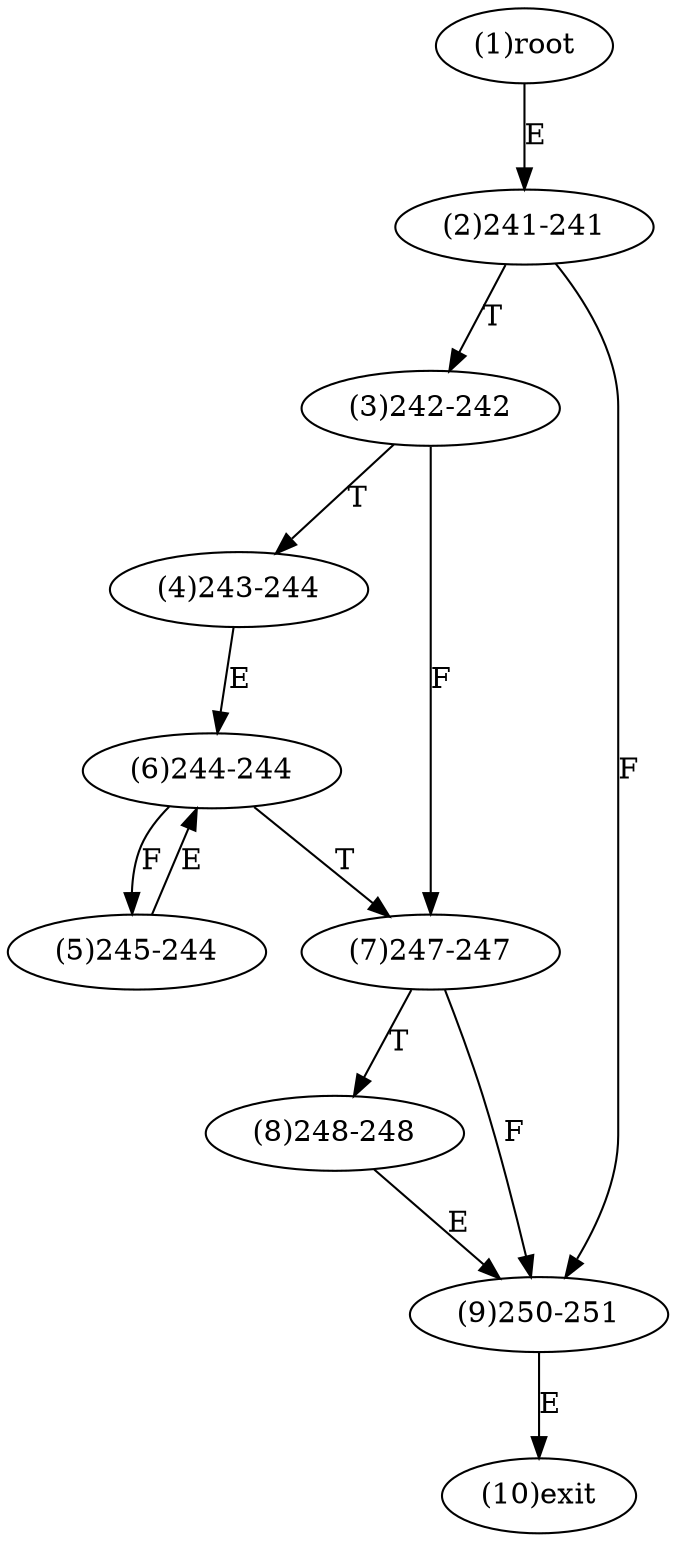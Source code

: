 digraph "" { 
1[ label="(1)root"];
2[ label="(2)241-241"];
3[ label="(3)242-242"];
4[ label="(4)243-244"];
5[ label="(5)245-244"];
6[ label="(6)244-244"];
7[ label="(7)247-247"];
8[ label="(8)248-248"];
9[ label="(9)250-251"];
10[ label="(10)exit"];
1->2[ label="E"];
2->9[ label="F"];
2->3[ label="T"];
3->7[ label="F"];
3->4[ label="T"];
4->6[ label="E"];
5->6[ label="E"];
6->5[ label="F"];
6->7[ label="T"];
7->9[ label="F"];
7->8[ label="T"];
8->9[ label="E"];
9->10[ label="E"];
}